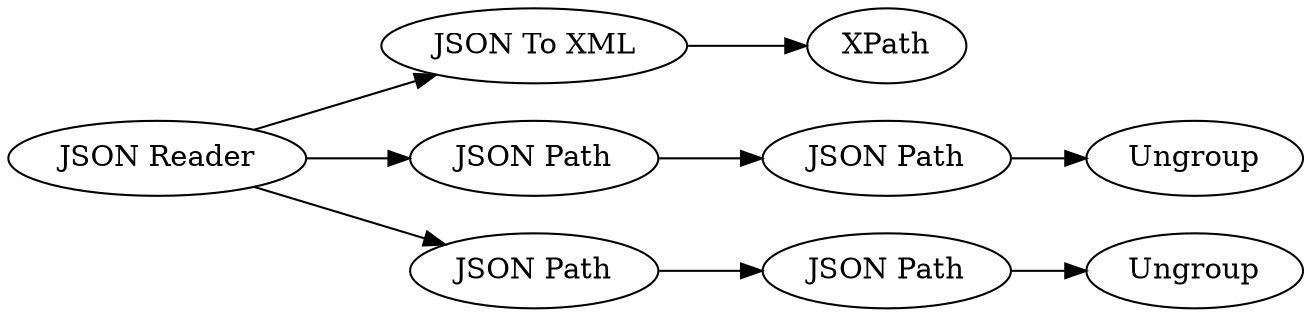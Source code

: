digraph {
	1 [label="JSON Reader"]
	2 [label="JSON To XML"]
	4 [label="JSON Path"]
	5 [label="JSON Path"]
	6 [label=Ungroup]
	7 [label="JSON Path"]
	8 [label=Ungroup]
	9 [label="JSON Path"]
	10 [label=XPath]
	1 -> 2
	1 -> 4
	1 -> 9
	2 -> 10
	4 -> 5
	5 -> 6
	7 -> 8
	9 -> 7
	rankdir=LR
}
